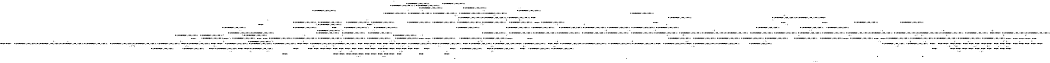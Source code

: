 digraph BCG {
size = "7, 10.5";
center = TRUE;
node [shape = circle];
0 [peripheries = 2];
0 -> 1 [label = "EX !0 !ATOMIC_EXCH_BRANCH (1, +1, TRUE, +0, 2, TRUE) !:0:1:2:"];
0 -> 2 [label = "EX !1 !ATOMIC_EXCH_BRANCH (1, +0, FALSE, +0, 3, TRUE) !:0:1:2:"];
0 -> 3 [label = "EX !2 !ATOMIC_EXCH_BRANCH (1, +0, TRUE, +0, 1, TRUE) !:0:1:2:"];
0 -> 4 [label = "EX !0 !ATOMIC_EXCH_BRANCH (1, +1, TRUE, +0, 2, TRUE) !:0:1:2:"];
1 -> 5 [label = "EX !2 !ATOMIC_EXCH_BRANCH (1, +0, TRUE, +0, 1, FALSE) !:0:1:2:"];
2 -> 6 [label = "EX !0 !ATOMIC_EXCH_BRANCH (1, +1, TRUE, +0, 2, TRUE) !:0:1:2:"];
2 -> 7 [label = "TERMINATE !1"];
2 -> 8 [label = "EX !2 !ATOMIC_EXCH_BRANCH (1, +0, TRUE, +0, 1, TRUE) !:0:1:2:"];
2 -> 9 [label = "EX !0 !ATOMIC_EXCH_BRANCH (1, +1, TRUE, +0, 2, TRUE) !:0:1:2:"];
3 -> 10 [label = "EX !0 !ATOMIC_EXCH_BRANCH (1, +1, TRUE, +0, 2, TRUE) !:0:1:2:"];
3 -> 11 [label = "EX !1 !ATOMIC_EXCH_BRANCH (1, +0, FALSE, +0, 3, TRUE) !:0:1:2:"];
3 -> 12 [label = "EX !0 !ATOMIC_EXCH_BRANCH (1, +1, TRUE, +0, 2, TRUE) !:0:1:2:"];
3 -> 3 [label = "EX !2 !ATOMIC_EXCH_BRANCH (1, +0, TRUE, +0, 1, TRUE) !:0:1:2:"];
4 -> 5 [label = "EX !2 !ATOMIC_EXCH_BRANCH (1, +0, TRUE, +0, 1, FALSE) !:0:1:2:"];
4 -> 13 [label = "TERMINATE !0"];
4 -> 14 [label = "EX !1 !ATOMIC_EXCH_BRANCH (1, +0, FALSE, +0, 3, FALSE) !:0:1:2:"];
4 -> 15 [label = "EX !2 !ATOMIC_EXCH_BRANCH (1, +0, TRUE, +0, 1, FALSE) !:0:1:2:"];
5 -> 16 [label = "EX !1 !ATOMIC_EXCH_BRANCH (1, +0, FALSE, +0, 3, TRUE) !:0:1:2:"];
6 -> 17 [label = "EX !2 !ATOMIC_EXCH_BRANCH (1, +0, TRUE, +0, 1, FALSE) !:0:1:2:"];
7 -> 18 [label = "EX !0 !ATOMIC_EXCH_BRANCH (1, +1, TRUE, +0, 2, TRUE) !:0:2:"];
7 -> 19 [label = "EX !2 !ATOMIC_EXCH_BRANCH (1, +0, TRUE, +0, 1, TRUE) !:0:2:"];
7 -> 20 [label = "EX !0 !ATOMIC_EXCH_BRANCH (1, +1, TRUE, +0, 2, TRUE) !:0:2:"];
8 -> 21 [label = "EX !0 !ATOMIC_EXCH_BRANCH (1, +1, TRUE, +0, 2, TRUE) !:0:1:2:"];
8 -> 22 [label = "TERMINATE !1"];
8 -> 23 [label = "EX !0 !ATOMIC_EXCH_BRANCH (1, +1, TRUE, +0, 2, TRUE) !:0:1:2:"];
8 -> 8 [label = "EX !2 !ATOMIC_EXCH_BRANCH (1, +0, TRUE, +0, 1, TRUE) !:0:1:2:"];
9 -> 17 [label = "EX !2 !ATOMIC_EXCH_BRANCH (1, +0, TRUE, +0, 1, FALSE) !:0:1:2:"];
9 -> 24 [label = "TERMINATE !1"];
9 -> 25 [label = "TERMINATE !0"];
9 -> 26 [label = "EX !2 !ATOMIC_EXCH_BRANCH (1, +0, TRUE, +0, 1, FALSE) !:0:1:2:"];
10 -> 5 [label = "EX !2 !ATOMIC_EXCH_BRANCH (1, +0, TRUE, +0, 1, FALSE) !:0:1:2:"];
11 -> 27 [label = "EX !2 !ATOMIC_EXCH_BRANCH (1, +0, TRUE, +0, 1, TRUE) !:0:1:2:"];
11 -> 22 [label = "TERMINATE !1"];
11 -> 23 [label = "EX !0 !ATOMIC_EXCH_BRANCH (1, +1, TRUE, +0, 2, TRUE) !:0:1:2:"];
11 -> 8 [label = "EX !2 !ATOMIC_EXCH_BRANCH (1, +0, TRUE, +0, 1, TRUE) !:0:1:2:"];
12 -> 5 [label = "EX !2 !ATOMIC_EXCH_BRANCH (1, +0, TRUE, +0, 1, FALSE) !:0:1:2:"];
12 -> 28 [label = "TERMINATE !0"];
12 -> 29 [label = "EX !1 !ATOMIC_EXCH_BRANCH (1, +0, FALSE, +0, 3, FALSE) !:0:1:2:"];
12 -> 15 [label = "EX !2 !ATOMIC_EXCH_BRANCH (1, +0, TRUE, +0, 1, FALSE) !:0:1:2:"];
13 -> 30 [label = "EX !2 !ATOMIC_EXCH_BRANCH (1, +0, TRUE, +0, 1, FALSE) !:1:2:"];
13 -> 31 [label = "EX !1 !ATOMIC_EXCH_BRANCH (1, +0, FALSE, +0, 3, FALSE) !:1:2:"];
13 -> 32 [label = "EX !2 !ATOMIC_EXCH_BRANCH (1, +0, TRUE, +0, 1, FALSE) !:1:2:"];
14 -> 33 [label = "EX !1 !ATOMIC_EXCH_BRANCH (1, +1, TRUE, +1, 1, TRUE) !:0:1:2:"];
14 -> 34 [label = "TERMINATE !0"];
14 -> 35 [label = "EX !2 !ATOMIC_EXCH_BRANCH (1, +0, TRUE, +0, 1, FALSE) !:0:1:2:"];
14 -> 36 [label = "EX !1 !ATOMIC_EXCH_BRANCH (1, +1, TRUE, +1, 1, TRUE) !:0:1:2:"];
15 -> 16 [label = "EX !1 !ATOMIC_EXCH_BRANCH (1, +0, FALSE, +0, 3, TRUE) !:0:1:2:"];
15 -> 37 [label = "TERMINATE !2"];
15 -> 38 [label = "TERMINATE !0"];
15 -> 39 [label = "EX !1 !ATOMIC_EXCH_BRANCH (1, +0, FALSE, +0, 3, TRUE) !:0:1:2:"];
16 -> 40 [label = "TERMINATE !0"];
17 -> 40 [label = "TERMINATE !0"];
18 -> 41 [label = "EX !2 !ATOMIC_EXCH_BRANCH (1, +0, TRUE, +0, 1, FALSE) !:0:2:"];
19 -> 42 [label = "EX !0 !ATOMIC_EXCH_BRANCH (1, +1, TRUE, +0, 2, TRUE) !:0:2:"];
19 -> 43 [label = "EX !0 !ATOMIC_EXCH_BRANCH (1, +1, TRUE, +0, 2, TRUE) !:0:2:"];
19 -> 19 [label = "EX !2 !ATOMIC_EXCH_BRANCH (1, +0, TRUE, +0, 1, TRUE) !:0:2:"];
20 -> 41 [label = "EX !2 !ATOMIC_EXCH_BRANCH (1, +0, TRUE, +0, 1, FALSE) !:0:2:"];
20 -> 44 [label = "TERMINATE !0"];
20 -> 45 [label = "EX !2 !ATOMIC_EXCH_BRANCH (1, +0, TRUE, +0, 1, FALSE) !:0:2:"];
21 -> 17 [label = "EX !2 !ATOMIC_EXCH_BRANCH (1, +0, TRUE, +0, 1, FALSE) !:0:1:2:"];
22 -> 46 [label = "EX !2 !ATOMIC_EXCH_BRANCH (1, +0, TRUE, +0, 1, TRUE) !:0:2:"];
22 -> 43 [label = "EX !0 !ATOMIC_EXCH_BRANCH (1, +1, TRUE, +0, 2, TRUE) !:0:2:"];
22 -> 19 [label = "EX !2 !ATOMIC_EXCH_BRANCH (1, +0, TRUE, +0, 1, TRUE) !:0:2:"];
23 -> 17 [label = "EX !2 !ATOMIC_EXCH_BRANCH (1, +0, TRUE, +0, 1, FALSE) !:0:1:2:"];
23 -> 47 [label = "TERMINATE !1"];
23 -> 48 [label = "TERMINATE !0"];
23 -> 26 [label = "EX !2 !ATOMIC_EXCH_BRANCH (1, +0, TRUE, +0, 1, FALSE) !:0:1:2:"];
24 -> 41 [label = "EX !2 !ATOMIC_EXCH_BRANCH (1, +0, TRUE, +0, 1, FALSE) !:0:2:"];
24 -> 44 [label = "TERMINATE !0"];
24 -> 45 [label = "EX !2 !ATOMIC_EXCH_BRANCH (1, +0, TRUE, +0, 1, FALSE) !:0:2:"];
25 -> 49 [label = "EX !2 !ATOMIC_EXCH_BRANCH (1, +0, TRUE, +0, 1, FALSE) !:1:2:"];
25 -> 44 [label = "TERMINATE !1"];
25 -> 50 [label = "EX !2 !ATOMIC_EXCH_BRANCH (1, +0, TRUE, +0, 1, FALSE) !:1:2:"];
26 -> 40 [label = "TERMINATE !0"];
26 -> 51 [label = "TERMINATE !1"];
26 -> 52 [label = "TERMINATE !2"];
26 -> 53 [label = "TERMINATE !0"];
27 -> 21 [label = "EX !0 !ATOMIC_EXCH_BRANCH (1, +1, TRUE, +0, 2, TRUE) !:0:1:2:"];
28 -> 30 [label = "EX !2 !ATOMIC_EXCH_BRANCH (1, +0, TRUE, +0, 1, FALSE) !:1:2:"];
28 -> 54 [label = "EX !1 !ATOMIC_EXCH_BRANCH (1, +0, FALSE, +0, 3, FALSE) !:1:2:"];
28 -> 32 [label = "EX !2 !ATOMIC_EXCH_BRANCH (1, +0, TRUE, +0, 1, FALSE) !:1:2:"];
29 -> 55 [label = "EX !1 !ATOMIC_EXCH_BRANCH (1, +1, TRUE, +1, 1, TRUE) !:0:1:2:"];
29 -> 56 [label = "TERMINATE !0"];
29 -> 35 [label = "EX !2 !ATOMIC_EXCH_BRANCH (1, +0, TRUE, +0, 1, FALSE) !:0:1:2:"];
29 -> 57 [label = "EX !1 !ATOMIC_EXCH_BRANCH (1, +1, TRUE, +1, 1, TRUE) !:0:1:2:"];
30 -> 58 [label = "EX !1 !ATOMIC_EXCH_BRANCH (1, +0, FALSE, +0, 3, TRUE) !:1:2:"];
31 -> 59 [label = "EX !1 !ATOMIC_EXCH_BRANCH (1, +1, TRUE, +1, 1, TRUE) !:1:2:"];
31 -> 60 [label = "EX !2 !ATOMIC_EXCH_BRANCH (1, +0, TRUE, +0, 1, FALSE) !:1:2:"];
31 -> 61 [label = "EX !1 !ATOMIC_EXCH_BRANCH (1, +1, TRUE, +1, 1, TRUE) !:1:2:"];
32 -> 58 [label = "EX !1 !ATOMIC_EXCH_BRANCH (1, +0, FALSE, +0, 3, TRUE) !:1:2:"];
32 -> 62 [label = "TERMINATE !2"];
32 -> 63 [label = "EX !1 !ATOMIC_EXCH_BRANCH (1, +0, FALSE, +0, 3, TRUE) !:1:2:"];
33 -> 64 [label = "EX !2 !ATOMIC_EXCH_BRANCH (1, +0, TRUE, +0, 1, FALSE) !:0:1:2:"];
34 -> 59 [label = "EX !1 !ATOMIC_EXCH_BRANCH (1, +1, TRUE, +1, 1, TRUE) !:1:2:"];
34 -> 60 [label = "EX !2 !ATOMIC_EXCH_BRANCH (1, +0, TRUE, +0, 1, FALSE) !:1:2:"];
34 -> 61 [label = "EX !1 !ATOMIC_EXCH_BRANCH (1, +1, TRUE, +1, 1, TRUE) !:1:2:"];
35 -> 65 [label = "EX !1 !ATOMIC_EXCH_BRANCH (1, +1, TRUE, +1, 1, FALSE) !:0:1:2:"];
35 -> 66 [label = "TERMINATE !2"];
35 -> 67 [label = "TERMINATE !0"];
35 -> 68 [label = "EX !1 !ATOMIC_EXCH_BRANCH (1, +1, TRUE, +1, 1, FALSE) !:0:1:2:"];
36 -> 64 [label = "EX !2 !ATOMIC_EXCH_BRANCH (1, +0, TRUE, +0, 1, FALSE) !:0:1:2:"];
36 -> 69 [label = "TERMINATE !0"];
36 -> 70 [label = "EX !2 !ATOMIC_EXCH_BRANCH (1, +0, TRUE, +0, 1, FALSE) !:0:1:2:"];
36 -> 14 [label = "EX !1 !ATOMIC_EXCH_BRANCH (1, +0, FALSE, +0, 3, FALSE) !:0:1:2:"];
37 -> 71 [label = "EX !1 !ATOMIC_EXCH_BRANCH (1, +0, FALSE, +0, 3, TRUE) !:0:1:"];
37 -> 62 [label = "TERMINATE !0"];
37 -> 72 [label = "EX !1 !ATOMIC_EXCH_BRANCH (1, +0, FALSE, +0, 3, TRUE) !:0:1:"];
38 -> 58 [label = "EX !1 !ATOMIC_EXCH_BRANCH (1, +0, FALSE, +0, 3, TRUE) !:1:2:"];
38 -> 62 [label = "TERMINATE !2"];
38 -> 63 [label = "EX !1 !ATOMIC_EXCH_BRANCH (1, +0, FALSE, +0, 3, TRUE) !:1:2:"];
39 -> 40 [label = "TERMINATE !0"];
39 -> 51 [label = "TERMINATE !1"];
39 -> 52 [label = "TERMINATE !2"];
39 -> 53 [label = "TERMINATE !0"];
40 -> 73 [label = "TERMINATE !2"];
41 -> 74 [label = "TERMINATE !0"];
42 -> 41 [label = "EX !2 !ATOMIC_EXCH_BRANCH (1, +0, TRUE, +0, 1, FALSE) !:0:2:"];
43 -> 41 [label = "EX !2 !ATOMIC_EXCH_BRANCH (1, +0, TRUE, +0, 1, FALSE) !:0:2:"];
43 -> 75 [label = "TERMINATE !0"];
43 -> 45 [label = "EX !2 !ATOMIC_EXCH_BRANCH (1, +0, TRUE, +0, 1, FALSE) !:0:2:"];
44 -> 76 [label = "EX !2 !ATOMIC_EXCH_BRANCH (1, +0, TRUE, +0, 1, FALSE) !:2:"];
44 -> 77 [label = "EX !2 !ATOMIC_EXCH_BRANCH (1, +0, TRUE, +0, 1, FALSE) !:2:"];
45 -> 74 [label = "TERMINATE !0"];
45 -> 78 [label = "TERMINATE !2"];
45 -> 79 [label = "TERMINATE !0"];
46 -> 42 [label = "EX !0 !ATOMIC_EXCH_BRANCH (1, +1, TRUE, +0, 2, TRUE) !:0:2:"];
47 -> 41 [label = "EX !2 !ATOMIC_EXCH_BRANCH (1, +0, TRUE, +0, 1, FALSE) !:0:2:"];
47 -> 75 [label = "TERMINATE !0"];
47 -> 45 [label = "EX !2 !ATOMIC_EXCH_BRANCH (1, +0, TRUE, +0, 1, FALSE) !:0:2:"];
48 -> 49 [label = "EX !2 !ATOMIC_EXCH_BRANCH (1, +0, TRUE, +0, 1, FALSE) !:1:2:"];
48 -> 75 [label = "TERMINATE !1"];
48 -> 50 [label = "EX !2 !ATOMIC_EXCH_BRANCH (1, +0, TRUE, +0, 1, FALSE) !:1:2:"];
49 -> 73 [label = "TERMINATE !2"];
50 -> 73 [label = "TERMINATE !2"];
50 -> 79 [label = "TERMINATE !1"];
50 -> 80 [label = "TERMINATE !2"];
51 -> 74 [label = "TERMINATE !0"];
51 -> 78 [label = "TERMINATE !2"];
51 -> 79 [label = "TERMINATE !0"];
52 -> 73 [label = "TERMINATE !0"];
52 -> 78 [label = "TERMINATE !1"];
52 -> 80 [label = "TERMINATE !0"];
53 -> 73 [label = "TERMINATE !2"];
53 -> 79 [label = "TERMINATE !1"];
53 -> 80 [label = "TERMINATE !2"];
54 -> 81 [label = "EX !1 !ATOMIC_EXCH_BRANCH (1, +1, TRUE, +1, 1, TRUE) !:1:2:"];
54 -> 60 [label = "EX !2 !ATOMIC_EXCH_BRANCH (1, +0, TRUE, +0, 1, FALSE) !:1:2:"];
54 -> 82 [label = "EX !1 !ATOMIC_EXCH_BRANCH (1, +1, TRUE, +1, 1, TRUE) !:1:2:"];
55 -> 64 [label = "EX !2 !ATOMIC_EXCH_BRANCH (1, +0, TRUE, +0, 1, FALSE) !:0:1:2:"];
56 -> 81 [label = "EX !1 !ATOMIC_EXCH_BRANCH (1, +1, TRUE, +1, 1, TRUE) !:1:2:"];
56 -> 60 [label = "EX !2 !ATOMIC_EXCH_BRANCH (1, +0, TRUE, +0, 1, FALSE) !:1:2:"];
56 -> 82 [label = "EX !1 !ATOMIC_EXCH_BRANCH (1, +1, TRUE, +1, 1, TRUE) !:1:2:"];
57 -> 64 [label = "EX !2 !ATOMIC_EXCH_BRANCH (1, +0, TRUE, +0, 1, FALSE) !:0:1:2:"];
57 -> 83 [label = "TERMINATE !0"];
57 -> 70 [label = "EX !2 !ATOMIC_EXCH_BRANCH (1, +0, TRUE, +0, 1, FALSE) !:0:1:2:"];
57 -> 29 [label = "EX !1 !ATOMIC_EXCH_BRANCH (1, +0, FALSE, +0, 3, FALSE) !:0:1:2:"];
58 -> 73 [label = "TERMINATE !2"];
59 -> 84 [label = "EX !2 !ATOMIC_EXCH_BRANCH (1, +0, TRUE, +0, 1, FALSE) !:1:2:"];
60 -> 85 [label = "EX !1 !ATOMIC_EXCH_BRANCH (1, +1, TRUE, +1, 1, FALSE) !:1:2:"];
60 -> 86 [label = "TERMINATE !2"];
60 -> 87 [label = "EX !1 !ATOMIC_EXCH_BRANCH (1, +1, TRUE, +1, 1, FALSE) !:1:2:"];
61 -> 84 [label = "EX !2 !ATOMIC_EXCH_BRANCH (1, +0, TRUE, +0, 1, FALSE) !:1:2:"];
61 -> 88 [label = "EX !2 !ATOMIC_EXCH_BRANCH (1, +0, TRUE, +0, 1, FALSE) !:1:2:"];
61 -> 31 [label = "EX !1 !ATOMIC_EXCH_BRANCH (1, +0, FALSE, +0, 3, FALSE) !:1:2:"];
62 -> 89 [label = "EX !1 !ATOMIC_EXCH_BRANCH (1, +0, FALSE, +0, 3, TRUE) !:1:"];
62 -> 90 [label = "EX !1 !ATOMIC_EXCH_BRANCH (1, +0, FALSE, +0, 3, TRUE) !:1:"];
63 -> 73 [label = "TERMINATE !2"];
63 -> 79 [label = "TERMINATE !1"];
63 -> 80 [label = "TERMINATE !2"];
64 -> 16 [label = "EX !1 !ATOMIC_EXCH_BRANCH (1, +0, FALSE, +0, 3, TRUE) !:0:1:2:"];
65 -> 91 [label = "TERMINATE !0"];
66 -> 92 [label = "EX !1 !ATOMIC_EXCH_BRANCH (1, +1, TRUE, +1, 1, FALSE) !:0:1:"];
66 -> 86 [label = "TERMINATE !0"];
66 -> 93 [label = "EX !1 !ATOMIC_EXCH_BRANCH (1, +1, TRUE, +1, 1, FALSE) !:0:1:"];
67 -> 85 [label = "EX !1 !ATOMIC_EXCH_BRANCH (1, +1, TRUE, +1, 1, FALSE) !:1:2:"];
67 -> 86 [label = "TERMINATE !2"];
67 -> 87 [label = "EX !1 !ATOMIC_EXCH_BRANCH (1, +1, TRUE, +1, 1, FALSE) !:1:2:"];
68 -> 91 [label = "TERMINATE !0"];
68 -> 94 [label = "TERMINATE !1"];
68 -> 95 [label = "TERMINATE !2"];
68 -> 96 [label = "TERMINATE !0"];
69 -> 97 [label = "EX !1 !ATOMIC_EXCH_BRANCH (1, +0, FALSE, +0, 3, FALSE) !:1:2:"];
69 -> 88 [label = "EX !2 !ATOMIC_EXCH_BRANCH (1, +0, TRUE, +0, 1, FALSE) !:1:2:"];
69 -> 31 [label = "EX !1 !ATOMIC_EXCH_BRANCH (1, +0, FALSE, +0, 3, FALSE) !:1:2:"];
70 -> 16 [label = "EX !1 !ATOMIC_EXCH_BRANCH (1, +0, FALSE, +0, 3, TRUE) !:0:1:2:"];
70 -> 98 [label = "TERMINATE !2"];
70 -> 99 [label = "TERMINATE !0"];
70 -> 39 [label = "EX !1 !ATOMIC_EXCH_BRANCH (1, +0, FALSE, +0, 3, TRUE) !:0:1:2:"];
71 -> 73 [label = "TERMINATE !0"];
72 -> 73 [label = "TERMINATE !0"];
72 -> 78 [label = "TERMINATE !1"];
72 -> 80 [label = "TERMINATE !0"];
73 -> 100 [label = "TERMINATE !1"];
74 -> 100 [label = "TERMINATE !2"];
75 -> 76 [label = "EX !2 !ATOMIC_EXCH_BRANCH (1, +0, TRUE, +0, 1, FALSE) !:2:"];
75 -> 77 [label = "EX !2 !ATOMIC_EXCH_BRANCH (1, +0, TRUE, +0, 1, FALSE) !:2:"];
76 -> 100 [label = "TERMINATE !2"];
77 -> 100 [label = "TERMINATE !2"];
77 -> 101 [label = "TERMINATE !2"];
78 -> 100 [label = "TERMINATE !0"];
78 -> 101 [label = "TERMINATE !0"];
79 -> 100 [label = "TERMINATE !2"];
79 -> 101 [label = "TERMINATE !2"];
80 -> 100 [label = "TERMINATE !1"];
80 -> 101 [label = "TERMINATE !1"];
81 -> 84 [label = "EX !2 !ATOMIC_EXCH_BRANCH (1, +0, TRUE, +0, 1, FALSE) !:1:2:"];
82 -> 84 [label = "EX !2 !ATOMIC_EXCH_BRANCH (1, +0, TRUE, +0, 1, FALSE) !:1:2:"];
82 -> 88 [label = "EX !2 !ATOMIC_EXCH_BRANCH (1, +0, TRUE, +0, 1, FALSE) !:1:2:"];
82 -> 54 [label = "EX !1 !ATOMIC_EXCH_BRANCH (1, +0, FALSE, +0, 3, FALSE) !:1:2:"];
83 -> 102 [label = "EX !1 !ATOMIC_EXCH_BRANCH (1, +0, FALSE, +0, 3, FALSE) !:1:2:"];
83 -> 88 [label = "EX !2 !ATOMIC_EXCH_BRANCH (1, +0, TRUE, +0, 1, FALSE) !:1:2:"];
83 -> 54 [label = "EX !1 !ATOMIC_EXCH_BRANCH (1, +0, FALSE, +0, 3, FALSE) !:1:2:"];
84 -> 58 [label = "EX !1 !ATOMIC_EXCH_BRANCH (1, +0, FALSE, +0, 3, TRUE) !:1:2:"];
85 -> 103 [label = "TERMINATE !2"];
86 -> 104 [label = "EX !1 !ATOMIC_EXCH_BRANCH (1, +1, TRUE, +1, 1, FALSE) !:1:"];
86 -> 105 [label = "EX !1 !ATOMIC_EXCH_BRANCH (1, +1, TRUE, +1, 1, FALSE) !:1:"];
87 -> 103 [label = "TERMINATE !2"];
87 -> 106 [label = "TERMINATE !1"];
87 -> 107 [label = "TERMINATE !2"];
88 -> 58 [label = "EX !1 !ATOMIC_EXCH_BRANCH (1, +0, FALSE, +0, 3, TRUE) !:1:2:"];
88 -> 108 [label = "TERMINATE !2"];
88 -> 63 [label = "EX !1 !ATOMIC_EXCH_BRANCH (1, +0, FALSE, +0, 3, TRUE) !:1:2:"];
89 -> 100 [label = "TERMINATE !1"];
90 -> 100 [label = "TERMINATE !1"];
90 -> 101 [label = "TERMINATE !1"];
91 -> 103 [label = "TERMINATE !2"];
92 -> 103 [label = "TERMINATE !0"];
93 -> 103 [label = "TERMINATE !0"];
93 -> 109 [label = "TERMINATE !1"];
93 -> 107 [label = "TERMINATE !0"];
94 -> 110 [label = "TERMINATE !0"];
94 -> 109 [label = "TERMINATE !2"];
94 -> 106 [label = "TERMINATE !0"];
95 -> 103 [label = "TERMINATE !0"];
95 -> 109 [label = "TERMINATE !1"];
95 -> 107 [label = "TERMINATE !0"];
96 -> 103 [label = "TERMINATE !2"];
96 -> 106 [label = "TERMINATE !1"];
96 -> 107 [label = "TERMINATE !2"];
97 -> 59 [label = "EX !1 !ATOMIC_EXCH_BRANCH (1, +1, TRUE, +1, 1, TRUE) !:1:2:"];
98 -> 71 [label = "EX !1 !ATOMIC_EXCH_BRANCH (1, +0, FALSE, +0, 3, TRUE) !:0:1:"];
98 -> 108 [label = "TERMINATE !0"];
98 -> 72 [label = "EX !1 !ATOMIC_EXCH_BRANCH (1, +0, FALSE, +0, 3, TRUE) !:0:1:"];
99 -> 58 [label = "EX !1 !ATOMIC_EXCH_BRANCH (1, +0, FALSE, +0, 3, TRUE) !:1:2:"];
99 -> 108 [label = "TERMINATE !2"];
99 -> 63 [label = "EX !1 !ATOMIC_EXCH_BRANCH (1, +0, FALSE, +0, 3, TRUE) !:1:2:"];
100 -> 111 [label = "exit"];
101 -> 111 [label = "exit"];
102 -> 81 [label = "EX !1 !ATOMIC_EXCH_BRANCH (1, +1, TRUE, +1, 1, TRUE) !:1:2:"];
103 -> 112 [label = "TERMINATE !1"];
104 -> 112 [label = "TERMINATE !1"];
105 -> 112 [label = "TERMINATE !1"];
105 -> 113 [label = "TERMINATE !1"];
106 -> 112 [label = "TERMINATE !2"];
106 -> 113 [label = "TERMINATE !2"];
107 -> 112 [label = "TERMINATE !1"];
107 -> 113 [label = "TERMINATE !1"];
108 -> 89 [label = "EX !1 !ATOMIC_EXCH_BRANCH (1, +0, FALSE, +0, 3, TRUE) !:1:"];
108 -> 90 [label = "EX !1 !ATOMIC_EXCH_BRANCH (1, +0, FALSE, +0, 3, TRUE) !:1:"];
109 -> 112 [label = "TERMINATE !0"];
109 -> 113 [label = "TERMINATE !0"];
110 -> 112 [label = "TERMINATE !2"];
112 -> 111 [label = "exit"];
113 -> 111 [label = "exit"];
}
